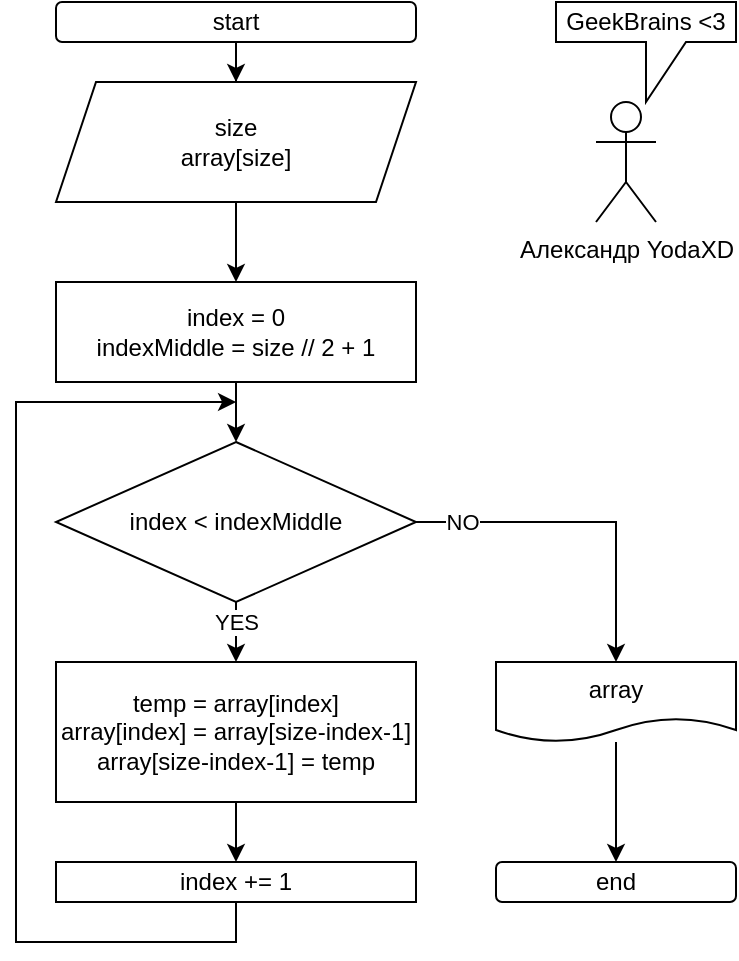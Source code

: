<mxfile version="20.2.8" type="device"><diagram id="C5RBs43oDa-KdzZeNtuy" name="Page-1"><mxGraphModel dx="1185" dy="581" grid="1" gridSize="10" guides="1" tooltips="1" connect="1" arrows="1" fold="1" page="1" pageScale="1" pageWidth="827" pageHeight="1169" math="0" shadow="0"><root><mxCell id="WIyWlLk6GJQsqaUBKTNV-0"/><mxCell id="WIyWlLk6GJQsqaUBKTNV-1" parent="WIyWlLk6GJQsqaUBKTNV-0"/><mxCell id="OoOaQCL49-UaRqfbjxPe-25" value="" style="edgeStyle=orthogonalEdgeStyle;rounded=0;orthogonalLoop=1;jettySize=auto;html=1;" edge="1" parent="WIyWlLk6GJQsqaUBKTNV-1" source="OoOaQCL49-UaRqfbjxPe-21" target="OoOaQCL49-UaRqfbjxPe-24"><mxGeometry relative="1" as="geometry"/></mxCell><mxCell id="OoOaQCL49-UaRqfbjxPe-21" value="start" style="rounded=1;whiteSpace=wrap;html=1;" vertex="1" parent="WIyWlLk6GJQsqaUBKTNV-1"><mxGeometry x="320" y="70" width="180" height="20" as="geometry"/></mxCell><mxCell id="OoOaQCL49-UaRqfbjxPe-28" value="" style="edgeStyle=orthogonalEdgeStyle;rounded=0;orthogonalLoop=1;jettySize=auto;html=1;" edge="1" parent="WIyWlLk6GJQsqaUBKTNV-1" source="OoOaQCL49-UaRqfbjxPe-22" target="OoOaQCL49-UaRqfbjxPe-23"><mxGeometry relative="1" as="geometry"/></mxCell><mxCell id="OoOaQCL49-UaRqfbjxPe-35" style="edgeStyle=orthogonalEdgeStyle;rounded=0;orthogonalLoop=1;jettySize=auto;html=1;exitX=1;exitY=0.5;exitDx=0;exitDy=0;entryX=0.5;entryY=0;entryDx=0;entryDy=0;" edge="1" parent="WIyWlLk6GJQsqaUBKTNV-1" source="OoOaQCL49-UaRqfbjxPe-23" target="OoOaQCL49-UaRqfbjxPe-34"><mxGeometry relative="1" as="geometry"/></mxCell><mxCell id="OoOaQCL49-UaRqfbjxPe-36" value="NO" style="edgeLabel;html=1;align=center;verticalAlign=middle;resizable=0;points=[];" vertex="1" connectable="0" parent="OoOaQCL49-UaRqfbjxPe-35"><mxGeometry x="-0.824" y="-1" relative="1" as="geometry"><mxPoint x="8" y="-1" as="offset"/></mxGeometry></mxCell><mxCell id="OoOaQCL49-UaRqfbjxPe-22" value="index = 0&lt;br&gt;indexMiddle = size // 2 + 1" style="rounded=0;whiteSpace=wrap;html=1;" vertex="1" parent="WIyWlLk6GJQsqaUBKTNV-1"><mxGeometry x="320" y="210" width="180" height="50" as="geometry"/></mxCell><mxCell id="OoOaQCL49-UaRqfbjxPe-30" value="" style="edgeStyle=orthogonalEdgeStyle;rounded=0;orthogonalLoop=1;jettySize=auto;html=1;" edge="1" parent="WIyWlLk6GJQsqaUBKTNV-1" source="OoOaQCL49-UaRqfbjxPe-23" target="OoOaQCL49-UaRqfbjxPe-29"><mxGeometry relative="1" as="geometry"><Array as="points"><mxPoint x="410" y="380"/><mxPoint x="410" y="380"/></Array></mxGeometry></mxCell><mxCell id="OoOaQCL49-UaRqfbjxPe-31" value="YES" style="edgeLabel;html=1;align=center;verticalAlign=middle;resizable=0;points=[];" vertex="1" connectable="0" parent="OoOaQCL49-UaRqfbjxPe-30"><mxGeometry x="-0.359" relative="1" as="geometry"><mxPoint as="offset"/></mxGeometry></mxCell><mxCell id="OoOaQCL49-UaRqfbjxPe-23" value="index &amp;lt; indexMiddle" style="rhombus;whiteSpace=wrap;html=1;" vertex="1" parent="WIyWlLk6GJQsqaUBKTNV-1"><mxGeometry x="320" y="290" width="180" height="80" as="geometry"/></mxCell><mxCell id="OoOaQCL49-UaRqfbjxPe-27" value="" style="edgeStyle=orthogonalEdgeStyle;rounded=0;orthogonalLoop=1;jettySize=auto;html=1;" edge="1" parent="WIyWlLk6GJQsqaUBKTNV-1" source="OoOaQCL49-UaRqfbjxPe-24" target="OoOaQCL49-UaRqfbjxPe-22"><mxGeometry relative="1" as="geometry"/></mxCell><mxCell id="OoOaQCL49-UaRqfbjxPe-24" value="size&lt;br&gt;array[size]" style="shape=parallelogram;perimeter=parallelogramPerimeter;whiteSpace=wrap;html=1;fixedSize=1;" vertex="1" parent="WIyWlLk6GJQsqaUBKTNV-1"><mxGeometry x="320" y="110" width="180" height="60" as="geometry"/></mxCell><mxCell id="OoOaQCL49-UaRqfbjxPe-38" value="" style="edgeStyle=orthogonalEdgeStyle;rounded=0;orthogonalLoop=1;jettySize=auto;html=1;" edge="1" parent="WIyWlLk6GJQsqaUBKTNV-1" source="OoOaQCL49-UaRqfbjxPe-29" target="OoOaQCL49-UaRqfbjxPe-37"><mxGeometry relative="1" as="geometry"/></mxCell><mxCell id="OoOaQCL49-UaRqfbjxPe-29" value="temp = array[index]&lt;br&gt;array[index] = array[size-index-1]&lt;br&gt;array[size-index-1] = temp" style="rounded=0;whiteSpace=wrap;html=1;" vertex="1" parent="WIyWlLk6GJQsqaUBKTNV-1"><mxGeometry x="320" y="400" width="180" height="70" as="geometry"/></mxCell><mxCell id="OoOaQCL49-UaRqfbjxPe-32" value="end" style="rounded=1;whiteSpace=wrap;html=1;" vertex="1" parent="WIyWlLk6GJQsqaUBKTNV-1"><mxGeometry x="540" y="500" width="120" height="20" as="geometry"/></mxCell><mxCell id="OoOaQCL49-UaRqfbjxPe-33" value="" style="edgeStyle=orthogonalEdgeStyle;rounded=0;orthogonalLoop=1;jettySize=auto;html=1;" edge="1" parent="WIyWlLk6GJQsqaUBKTNV-1" source="OoOaQCL49-UaRqfbjxPe-34" target="OoOaQCL49-UaRqfbjxPe-32"><mxGeometry relative="1" as="geometry"/></mxCell><mxCell id="OoOaQCL49-UaRqfbjxPe-34" value="array" style="shape=document;whiteSpace=wrap;html=1;boundedLbl=1;" vertex="1" parent="WIyWlLk6GJQsqaUBKTNV-1"><mxGeometry x="540" y="400" width="120" height="40" as="geometry"/></mxCell><mxCell id="OoOaQCL49-UaRqfbjxPe-39" style="edgeStyle=orthogonalEdgeStyle;rounded=0;orthogonalLoop=1;jettySize=auto;html=1;exitX=0.5;exitY=1;exitDx=0;exitDy=0;" edge="1" parent="WIyWlLk6GJQsqaUBKTNV-1" source="OoOaQCL49-UaRqfbjxPe-37"><mxGeometry relative="1" as="geometry"><mxPoint x="410.034" y="270" as="targetPoint"/><Array as="points"><mxPoint x="410" y="540"/><mxPoint x="300" y="540"/><mxPoint x="300" y="270"/></Array></mxGeometry></mxCell><mxCell id="OoOaQCL49-UaRqfbjxPe-37" value="index += 1" style="rounded=0;whiteSpace=wrap;html=1;" vertex="1" parent="WIyWlLk6GJQsqaUBKTNV-1"><mxGeometry x="320" y="500" width="180" height="20" as="geometry"/></mxCell><mxCell id="OoOaQCL49-UaRqfbjxPe-40" value="Александр YodaXD" style="shape=umlActor;verticalLabelPosition=bottom;verticalAlign=top;html=1;outlineConnect=0;" vertex="1" parent="WIyWlLk6GJQsqaUBKTNV-1"><mxGeometry x="590" y="120" width="30" height="60" as="geometry"/></mxCell><mxCell id="OoOaQCL49-UaRqfbjxPe-41" value="GeekBrains &amp;lt;3" style="shape=callout;whiteSpace=wrap;html=1;perimeter=calloutPerimeter;" vertex="1" parent="WIyWlLk6GJQsqaUBKTNV-1"><mxGeometry x="570" y="70" width="90" height="50" as="geometry"/></mxCell></root></mxGraphModel></diagram></mxfile>